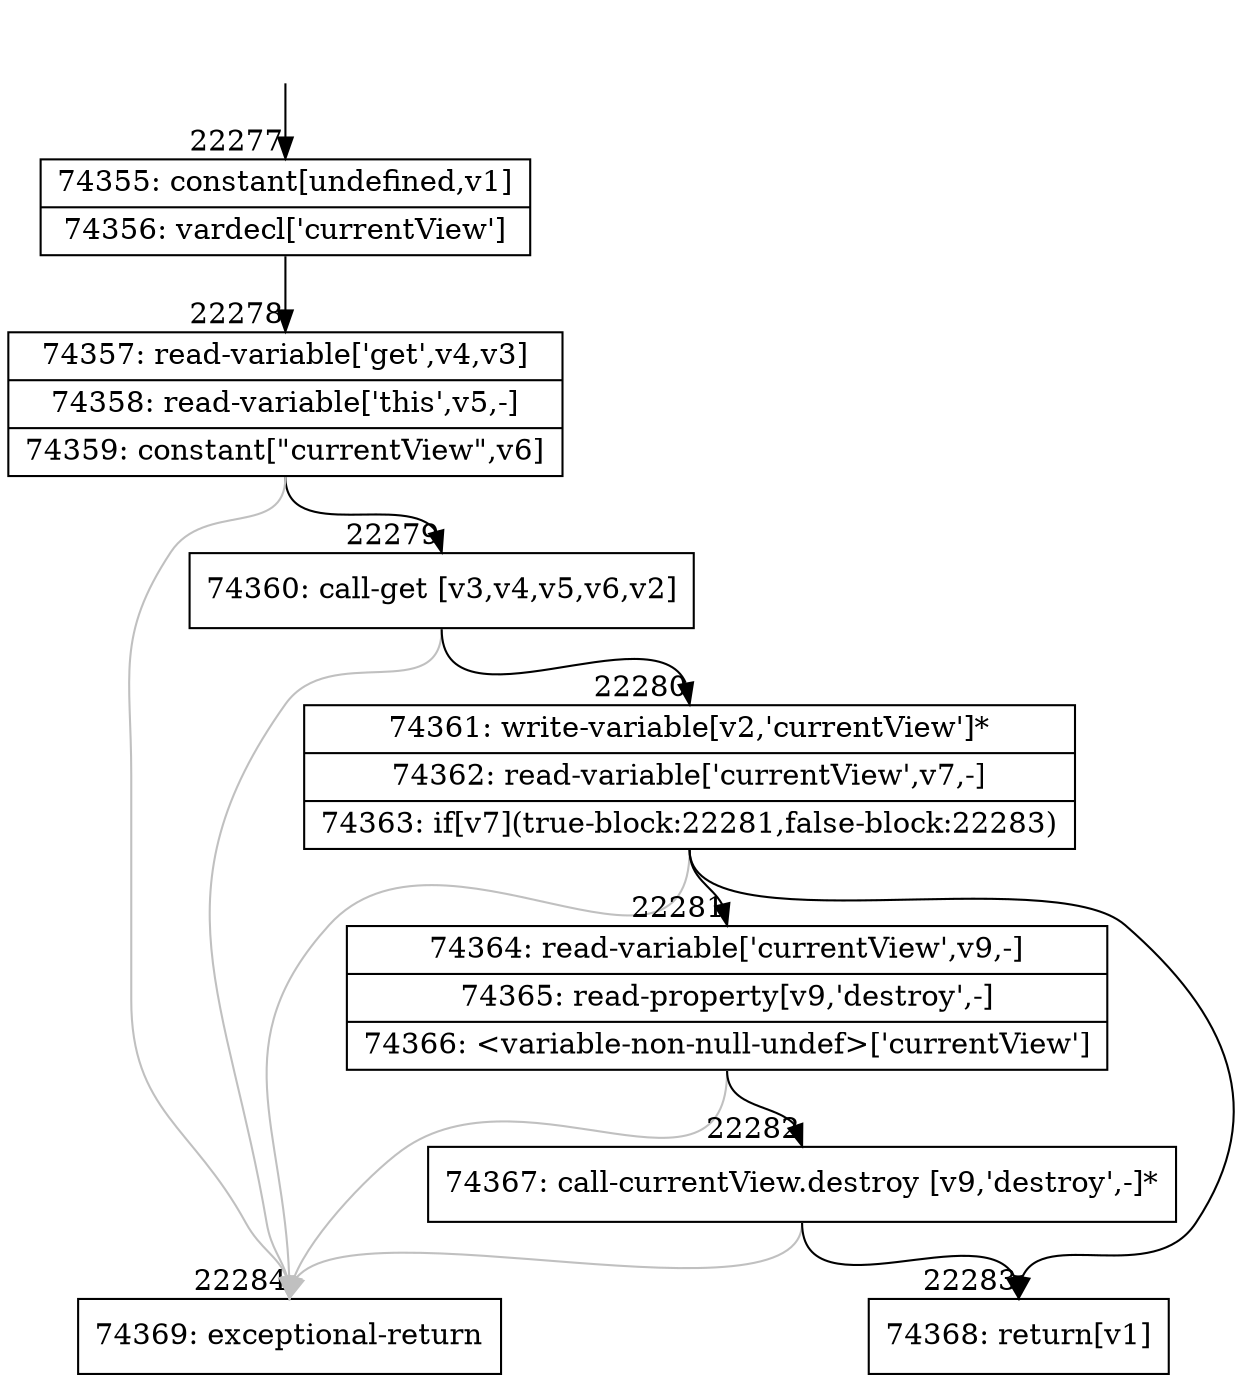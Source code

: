 digraph {
rankdir="TD"
BB_entry1942[shape=none,label=""];
BB_entry1942 -> BB22277 [tailport=s, headport=n, headlabel="    22277"]
BB22277 [shape=record label="{74355: constant[undefined,v1]|74356: vardecl['currentView']}" ] 
BB22277 -> BB22278 [tailport=s, headport=n, headlabel="      22278"]
BB22278 [shape=record label="{74357: read-variable['get',v4,v3]|74358: read-variable['this',v5,-]|74359: constant[\"currentView\",v6]}" ] 
BB22278 -> BB22279 [tailport=s, headport=n, headlabel="      22279"]
BB22278 -> BB22284 [tailport=s, headport=n, color=gray, headlabel="      22284"]
BB22279 [shape=record label="{74360: call-get [v3,v4,v5,v6,v2]}" ] 
BB22279 -> BB22280 [tailport=s, headport=n, headlabel="      22280"]
BB22279 -> BB22284 [tailport=s, headport=n, color=gray]
BB22280 [shape=record label="{74361: write-variable[v2,'currentView']*|74362: read-variable['currentView',v7,-]|74363: if[v7](true-block:22281,false-block:22283)}" ] 
BB22280 -> BB22281 [tailport=s, headport=n, headlabel="      22281"]
BB22280 -> BB22283 [tailport=s, headport=n, headlabel="      22283"]
BB22280 -> BB22284 [tailport=s, headport=n, color=gray]
BB22281 [shape=record label="{74364: read-variable['currentView',v9,-]|74365: read-property[v9,'destroy',-]|74366: \<variable-non-null-undef\>['currentView']}" ] 
BB22281 -> BB22282 [tailport=s, headport=n, headlabel="      22282"]
BB22281 -> BB22284 [tailport=s, headport=n, color=gray]
BB22282 [shape=record label="{74367: call-currentView.destroy [v9,'destroy',-]*}" ] 
BB22282 -> BB22283 [tailport=s, headport=n]
BB22282 -> BB22284 [tailport=s, headport=n, color=gray]
BB22283 [shape=record label="{74368: return[v1]}" ] 
BB22284 [shape=record label="{74369: exceptional-return}" ] 
//#$~ 41971
}
